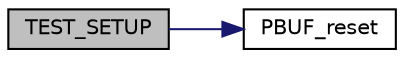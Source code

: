 digraph "TEST_SETUP"
{
  edge [fontname="Helvetica",fontsize="10",labelfontname="Helvetica",labelfontsize="10"];
  node [fontname="Helvetica",fontsize="10",shape=record];
  rankdir="LR";
  Node2439 [label="TEST_SETUP",height=0.2,width=0.4,color="black", fillcolor="grey75", style="filled", fontcolor="black"];
  Node2439 -> Node2440 [color="midnightblue",fontsize="10",style="solid",fontname="Helvetica"];
  Node2440 [label="PBUF_reset",height=0.2,width=0.4,color="black", fillcolor="white", style="filled",URL="$group__API.html#ga08f7f1b6ee73b655ad96344da0e9c0c5",tooltip="Reset Buffer. "];
}
